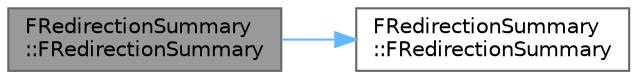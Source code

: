 digraph "FRedirectionSummary::FRedirectionSummary"
{
 // INTERACTIVE_SVG=YES
 // LATEX_PDF_SIZE
  bgcolor="transparent";
  edge [fontname=Helvetica,fontsize=10,labelfontname=Helvetica,labelfontsize=10];
  node [fontname=Helvetica,fontsize=10,shape=box,height=0.2,width=0.4];
  rankdir="LR";
  Node1 [id="Node000001",label="FRedirectionSummary\l::FRedirectionSummary",height=0.2,width=0.4,color="gray40", fillcolor="grey60", style="filled", fontcolor="black",tooltip=" "];
  Node1 -> Node2 [id="edge1_Node000001_Node000002",color="steelblue1",style="solid",tooltip=" "];
  Node2 [id="Node000002",label="FRedirectionSummary\l::FRedirectionSummary",height=0.2,width=0.4,color="grey40", fillcolor="white", style="filled",URL="$d4/d06/classFRedirectionSummary.html#ab9986499de73772d07a5b520d9584ac3",tooltip=" "];
}
